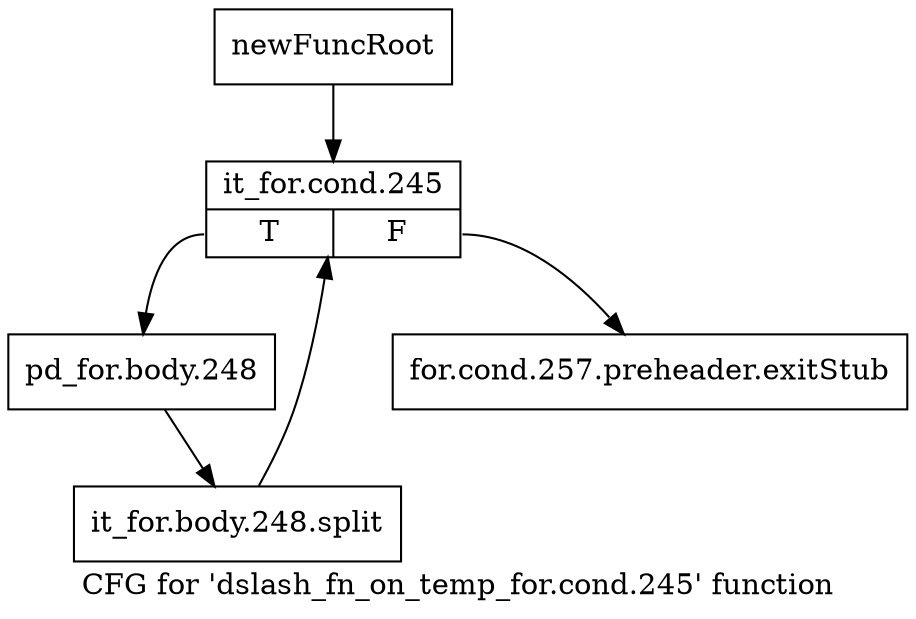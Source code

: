 digraph "CFG for 'dslash_fn_on_temp_for.cond.245' function" {
	label="CFG for 'dslash_fn_on_temp_for.cond.245' function";

	Node0x1ae8520 [shape=record,label="{newFuncRoot}"];
	Node0x1ae8520 -> Node0x1ae8930;
	Node0x1ae8570 [shape=record,label="{for.cond.257.preheader.exitStub}"];
	Node0x1ae8930 [shape=record,label="{it_for.cond.245|{<s0>T|<s1>F}}"];
	Node0x1ae8930:s0 -> Node0x1ae8980;
	Node0x1ae8930:s1 -> Node0x1ae8570;
	Node0x1ae8980 [shape=record,label="{pd_for.body.248}"];
	Node0x1ae8980 -> Node0x16f7940;
	Node0x16f7940 [shape=record,label="{it_for.body.248.split}"];
	Node0x16f7940 -> Node0x1ae8930;
}

